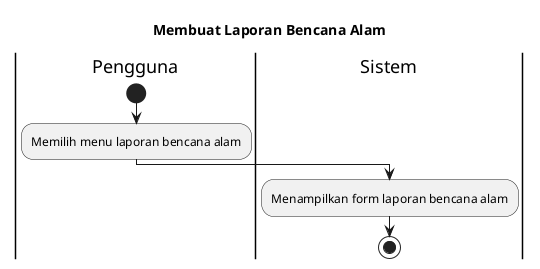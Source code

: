 @startuml Melihat daftar laporan bencana alam yang telah diajukan

title Membuat Laporan Bencana Alam

|Pengguna|
start
:Memilih menu laporan bencana alam;

|Sistem|
:Menampilkan form laporan bencana alam;
stop

@enduml